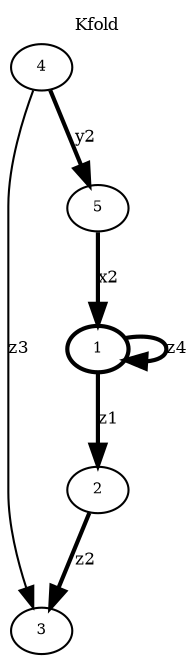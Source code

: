 digraph Kfold {
"Kv1" [label="1",fontsize=7,width=.01,height=.01,style="bold"];
"Kv1" -> "Kv1" [label="z4",fontsize=8,style="bold"];
"Kv1" -> "Kv2" [label="z1",fontsize=8,style="bold"];
"Kv2" [label="2",fontsize=7,width=.01,height=.01];
"Kv2" -> "Kv3" [label="z2",fontsize=8,style="bold"];
"Kv3" [label="3",fontsize=7,width=.01,height=.01];
"Kv4" [label="4",fontsize=7,width=.01,height=.01];
"Kv4" -> "Kv5" [label="y2",fontsize=8,style="bold"];
"Kv4" -> "Kv3" [label="z3",fontsize=8];
"Kv5" [label="5",fontsize=7,width=.01,height=.01];
"Kv5" -> "Kv1" [label="x2",fontsize=8,style="bold"];labelloc="t";fontsize=8;label= "Kfold" ;}